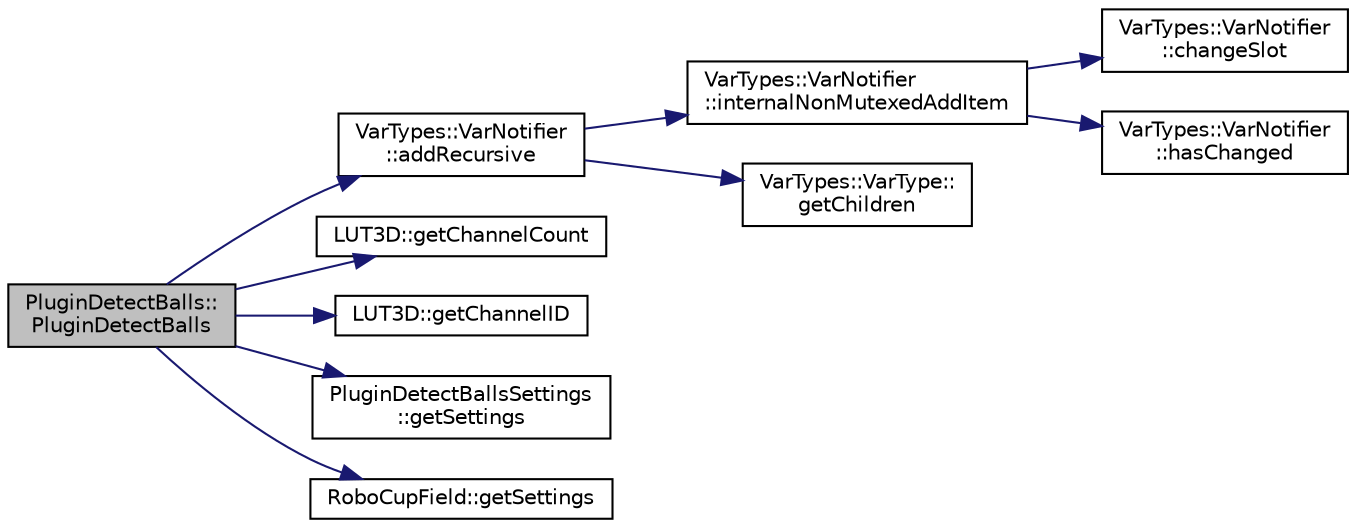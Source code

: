 digraph "PluginDetectBalls::PluginDetectBalls"
{
 // INTERACTIVE_SVG=YES
  edge [fontname="Helvetica",fontsize="10",labelfontname="Helvetica",labelfontsize="10"];
  node [fontname="Helvetica",fontsize="10",shape=record];
  rankdir="LR";
  Node1 [label="PluginDetectBalls::\lPluginDetectBalls",height=0.2,width=0.4,color="black", fillcolor="grey75", style="filled", fontcolor="black"];
  Node1 -> Node2 [color="midnightblue",fontsize="10",style="solid",fontname="Helvetica"];
  Node2 [label="VarTypes::VarNotifier\l::addRecursive",height=0.2,width=0.4,color="black", fillcolor="white", style="filled",URL="$d6/d76/class_var_types_1_1_var_notifier.html#ac9d0d00248b6c89fa7c6c442c07b963c"];
  Node2 -> Node3 [color="midnightblue",fontsize="10",style="solid",fontname="Helvetica"];
  Node3 [label="VarTypes::VarNotifier\l::internalNonMutexedAddItem",height=0.2,width=0.4,color="black", fillcolor="white", style="filled",URL="$d6/d76/class_var_types_1_1_var_notifier.html#a42be374c312175ef9ba09b592837097d"];
  Node3 -> Node4 [color="midnightblue",fontsize="10",style="solid",fontname="Helvetica"];
  Node4 [label="VarTypes::VarNotifier\l::changeSlot",height=0.2,width=0.4,color="black", fillcolor="white", style="filled",URL="$d6/d76/class_var_types_1_1_var_notifier.html#adbd7a8ce14f161a0d918c407a8d3fbf8"];
  Node3 -> Node5 [color="midnightblue",fontsize="10",style="solid",fontname="Helvetica"];
  Node5 [label="VarTypes::VarNotifier\l::hasChanged",height=0.2,width=0.4,color="black", fillcolor="white", style="filled",URL="$d6/d76/class_var_types_1_1_var_notifier.html#a7b06b17b727bf4119011a81d15b7798d",tooltip="This will report true if any events have happened and reset the event counter. "];
  Node2 -> Node6 [color="midnightblue",fontsize="10",style="solid",fontname="Helvetica"];
  Node6 [label="VarTypes::VarType::\lgetChildren",height=0.2,width=0.4,color="black", fillcolor="white", style="filled",URL="$d4/d59/class_var_types_1_1_var_type.html#a0ffcbb6662d2e9f1590b3f0387a458e2"];
  Node1 -> Node7 [color="midnightblue",fontsize="10",style="solid",fontname="Helvetica"];
  Node7 [label="LUT3D::getChannelCount",height=0.2,width=0.4,color="black", fillcolor="white", style="filled",URL="$d7/d15/class_l_u_t3_d.html#af08d43be300db99024f2618034580ef0"];
  Node1 -> Node8 [color="midnightblue",fontsize="10",style="solid",fontname="Helvetica"];
  Node8 [label="LUT3D::getChannelID",height=0.2,width=0.4,color="black", fillcolor="white", style="filled",URL="$d7/d15/class_l_u_t3_d.html#a54c839ae356a9a9cbe913d84b775f125"];
  Node1 -> Node9 [color="midnightblue",fontsize="10",style="solid",fontname="Helvetica"];
  Node9 [label="PluginDetectBallsSettings\l::getSettings",height=0.2,width=0.4,color="black", fillcolor="white", style="filled",URL="$dc/d8d/class_plugin_detect_balls_settings.html#a3363424709d38e5312e6b30f39c94767"];
  Node1 -> Node10 [color="midnightblue",fontsize="10",style="solid",fontname="Helvetica"];
  Node10 [label="RoboCupField::getSettings",height=0.2,width=0.4,color="black", fillcolor="white", style="filled",URL="$d2/d6f/class_robo_cup_field.html#a146adc9e9f202d6df045cfc7d67ab0c3"];
}
